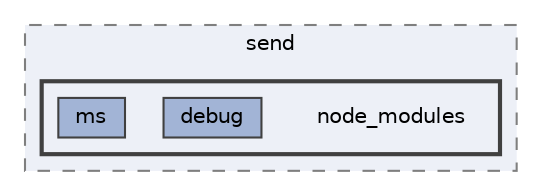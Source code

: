 digraph "pkiclassroomrescheduler/src/main/frontend/node_modules/send/node_modules"
{
 // LATEX_PDF_SIZE
  bgcolor="transparent";
  edge [fontname=Helvetica,fontsize=10,labelfontname=Helvetica,labelfontsize=10];
  node [fontname=Helvetica,fontsize=10,shape=box,height=0.2,width=0.4];
  compound=true
  subgraph clusterdir_3d0753a33526b9f74580097347060ea2 {
    graph [ bgcolor="#edf0f7", pencolor="grey50", label="send", fontname=Helvetica,fontsize=10 style="filled,dashed", URL="dir_3d0753a33526b9f74580097347060ea2.html",tooltip=""]
  subgraph clusterdir_0da58e6020bdb5a8213af9c0211b789e {
    graph [ bgcolor="#edf0f7", pencolor="grey25", label="", fontname=Helvetica,fontsize=10 style="filled,bold", URL="dir_0da58e6020bdb5a8213af9c0211b789e.html",tooltip=""]
    dir_0da58e6020bdb5a8213af9c0211b789e [shape=plaintext, label="node_modules"];
  dir_5da2a9754a11f198806730ff5799a439 [label="debug", fillcolor="#a2b4d6", color="grey25", style="filled", URL="dir_5da2a9754a11f198806730ff5799a439.html",tooltip=""];
  dir_4f385cabc105d011a0480771f3a94e0b [label="ms", fillcolor="#a2b4d6", color="grey25", style="filled", URL="dir_4f385cabc105d011a0480771f3a94e0b.html",tooltip=""];
  }
  }
}
